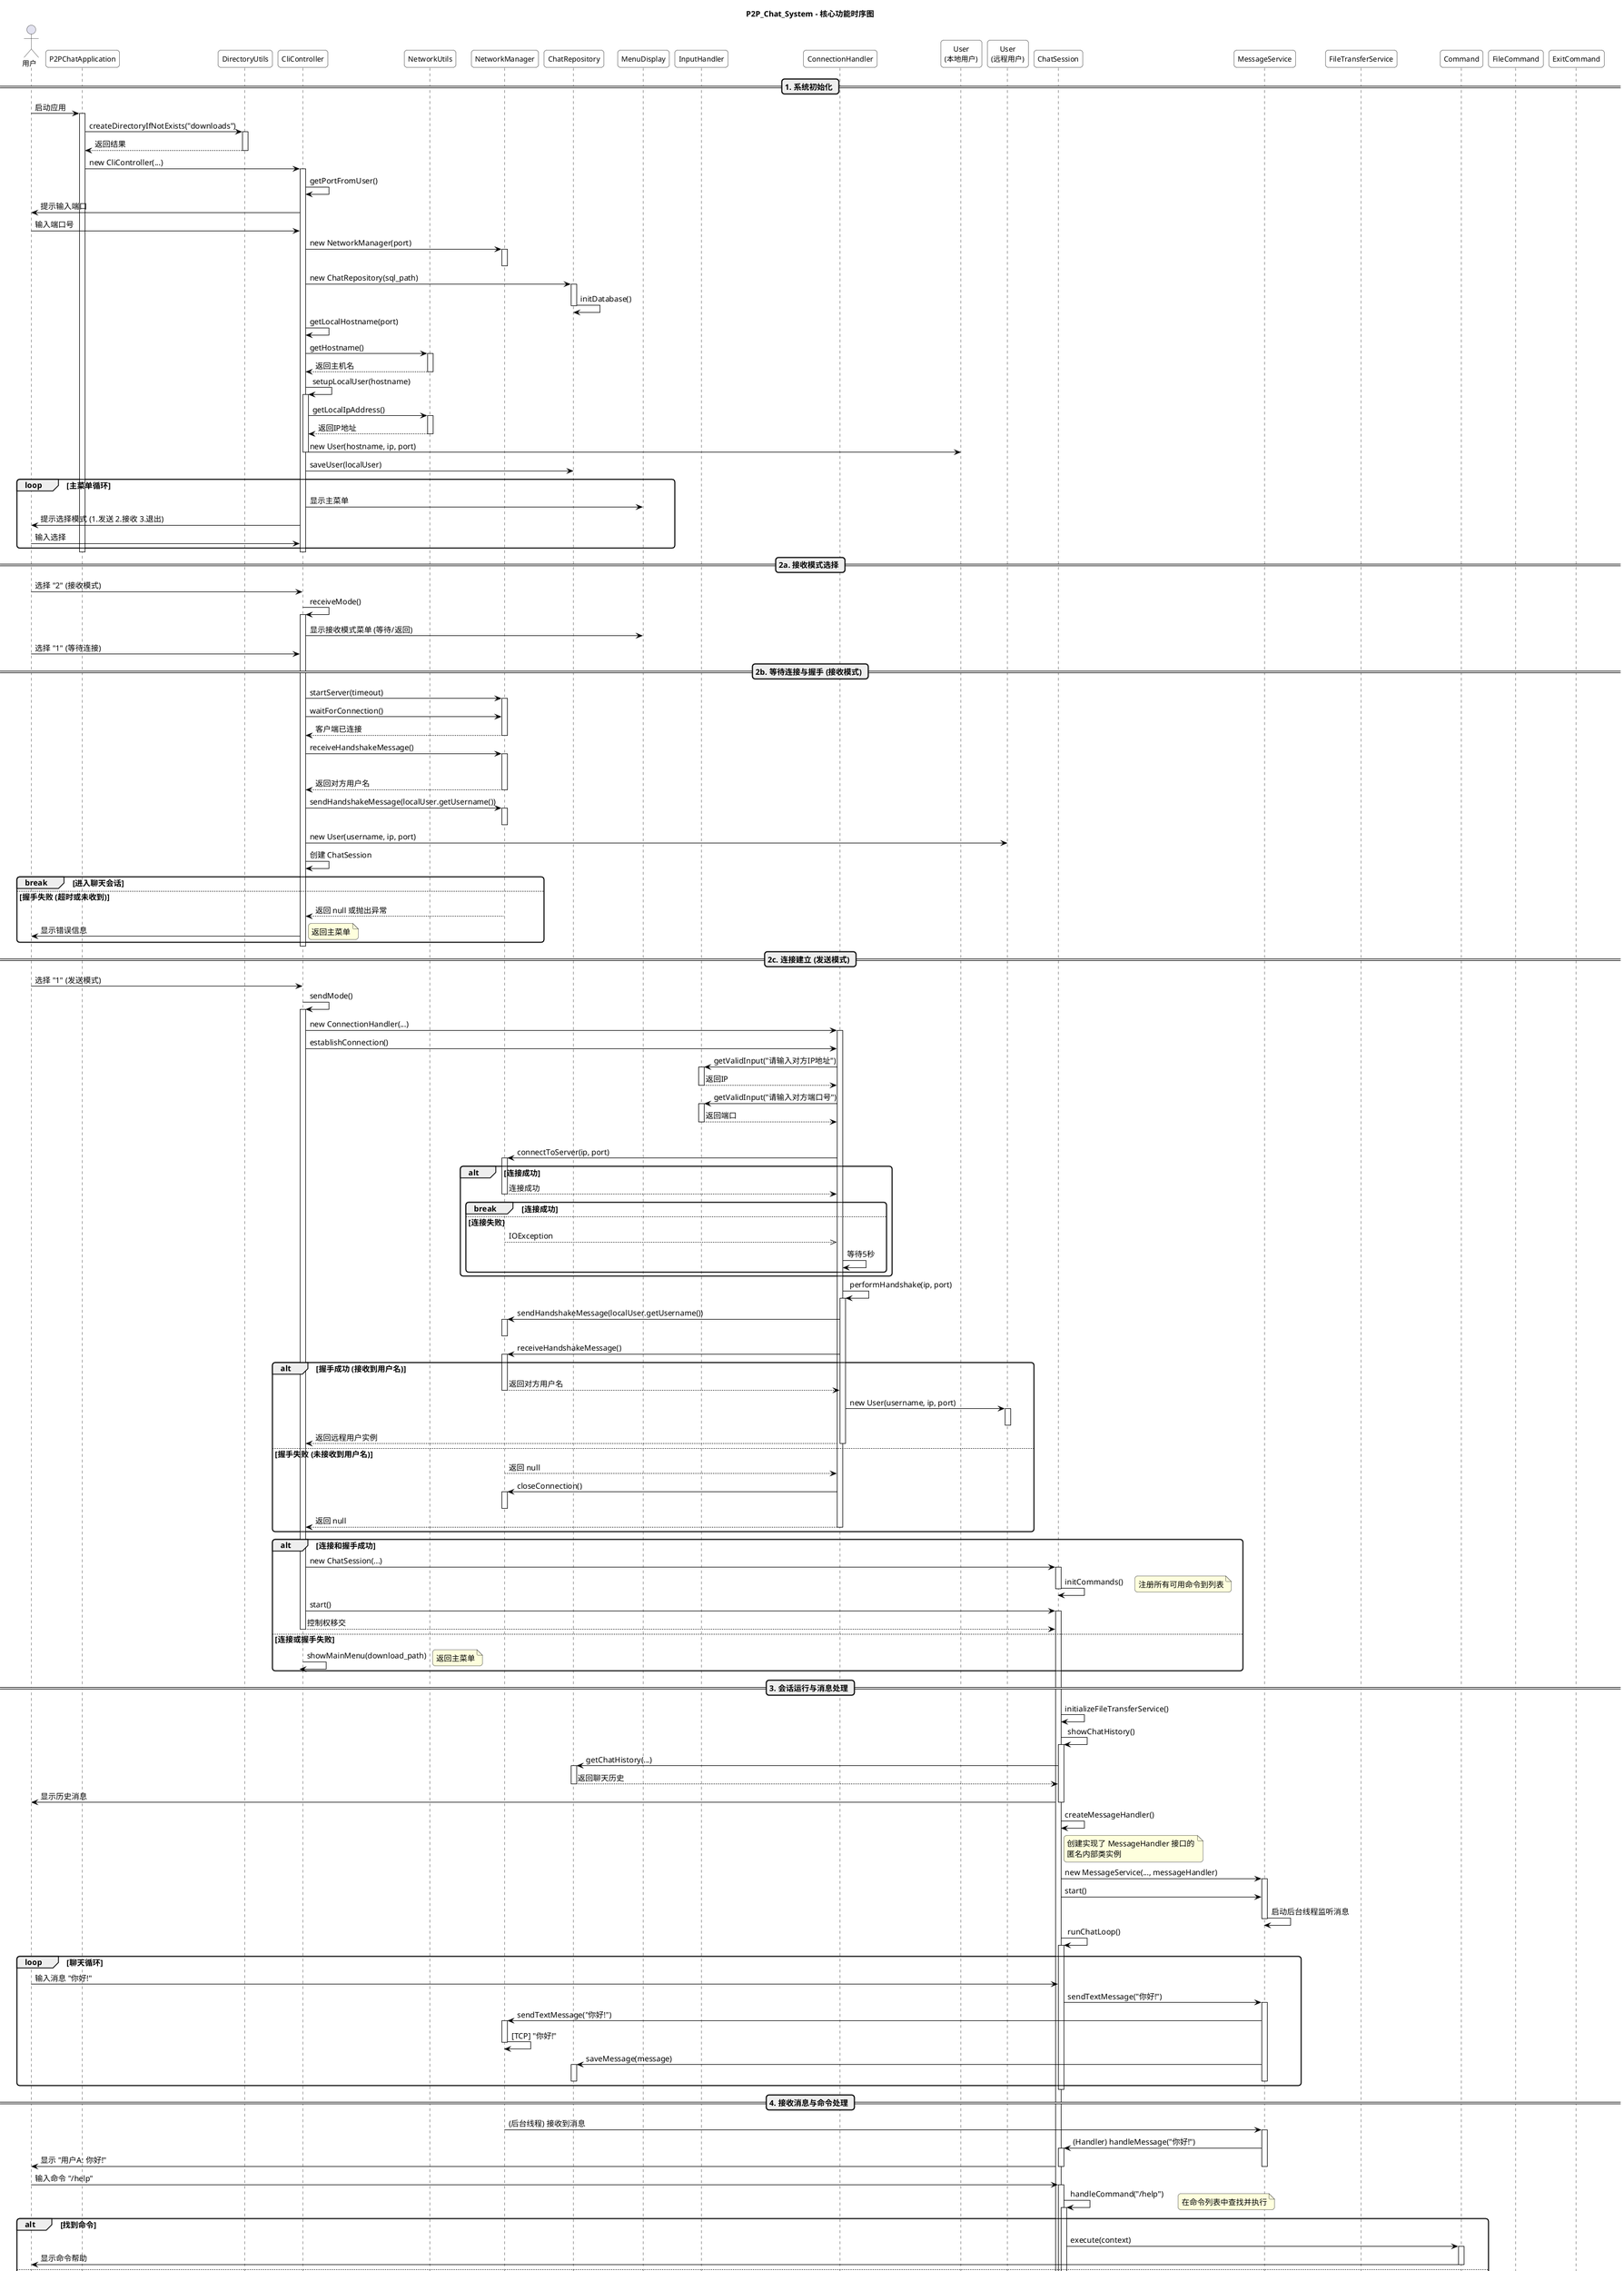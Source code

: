 @startuml P2P聊天系统时序图

skinparam backgroundColor white
skinparam handwritten false
skinparam defaultFontName Microsoft YaHei
skinparam defaultFontSize 14
skinparam roundCorner 10
skinparam shadowing false

skinparam sequence {
  ArrowColor #000000
  LifeLineBorderColor #000000
  LifeLineBackgroundColor #FFFFFF
  ParticipantBorderColor #000000
  ParticipantBackgroundColor #FFFFFF
  ParticipantFontSize 13
  ActorFontSize 13
}

title P2P_Chat_System - 核心功能时序图

' 参与者定义
actor 用户 as User
participant "P2PChatApplication" as Main
participant "DirectoryUtils" as DirUtils
participant "CliController" as Controller
participant "NetworkUtils" as NetUtils
participant "NetworkManager" as NetMan
participant "ChatRepository" as ChatRepo
participant "MenuDisplay" as Menu
participant "InputHandler" as Input
participant "ConnectionHandler" as ConnHandler
participant "User\n(本地用户)" as LocalUser
participant "User\n(远程用户)" as RemoteUser
participant "ChatSession" as Session
participant "MessageService" as MsgService
participant "FileTransferService" as FileService
participant "Command"

== 1. 系统初始化 ==
User -> Main: 启动应用
activate Main
Main -> DirUtils: createDirectoryIfNotExists("downloads")
activate DirUtils
DirUtils --> Main: 返回结果
deactivate DirUtils

Main -> Controller: new CliController(...)
activate Controller
Controller -> Controller: getPortFromUser()
Controller -> User: 提示输入端口
User -> Controller: 输入端口号

Controller -> NetMan: new NetworkManager(port)
activate NetMan
deactivate NetMan

Controller -> ChatRepo: new ChatRepository(sql_path)
activate ChatRepo
ChatRepo -> ChatRepo: initDatabase()
deactivate ChatRepo

Controller -> Controller: getLocalHostname(port)
Controller -> NetUtils: getHostname()
activate NetUtils
NetUtils --> Controller: 返回主机名
deactivate NetUtils

Controller -> Controller: setupLocalUser(hostname)
activate Controller
Controller -> NetUtils: getLocalIpAddress()
activate NetUtils
NetUtils --> Controller: 返回IP地址
deactivate NetUtils
Controller -> LocalUser: new User(hostname, ip, port)
deactivate Controller

Controller -> ChatRepo: saveUser(localUser)

loop 主菜单循环
    Controller -> Menu: 显示主菜单
    Controller -> User: 提示选择模式 (1.发送 2.接收 3.退出)
    User -> Controller: 输入选择
end
deactivate Controller
deactivate Main

== 2a. 接收模式选择 ==
activate Controller
User -> Controller: 选择 "2" (接收模式)
Controller -> Controller: receiveMode()
activate Controller
Controller -> Menu: 显示接收模式菜单 (等待/返回)
User -> Controller: 选择 "1" (等待连接)

== 2b. 等待连接与握手 (接收模式) ==
Controller -> NetMan: startServer(timeout)
activate NetMan
Controller -> NetMan: waitForConnection()
NetMan --> Controller: 客户端已连接
deactivate NetMan

Controller -> NetMan: receiveHandshakeMessage()
activate NetMan
alt 握手成功 (接收到用户名)
    NetMan --> Controller: 返回对方用户名
    deactivate NetMan
    Controller -> NetMan: sendHandshakeMessage(localUser.getUsername())
    activate NetMan
    deactivate NetMan
    Controller -> RemoteUser: new User(username, ip, port)
    Controller -> Controller: 创建 ChatSession
    break 进入聊天会话
else 握手失败 (超时或未收到)
    NetMan --> Controller: 返回 null 或抛出异常
    deactivate NetMan
    Controller -> User: 显示错误信息
    note right: 返回主菜单
end
deactivate Controller
deactivate Controller


== 2c. 连接建立 (发送模式) ==
activate Controller
User -> Controller: 选择 "1" (发送模式)
Controller -> Controller: sendMode()
activate Controller
Controller -> ConnHandler: new ConnectionHandler(...)
activate ConnHandler
Controller -> ConnHandler: establishConnection()

ConnHandler -> Input: getValidInput("请输入对方IP地址")
activate Input
Input --> ConnHandler: 返回IP
deactivate Input

ConnHandler -> Input: getValidInput("请输入对方端口号")
activate Input
Input --> ConnHandler: 返回端口
deactivate Input

loop 尝试连接 (最多3次)
    ConnHandler -> NetMan: connectToServer(ip, port)
    activate NetMan
    alt 连接成功
        NetMan --> ConnHandler: 连接成功
        deactivate NetMan
        break 连接成功
    else 连接失败
        NetMan -->> ConnHandler: IOException
        deactivate NetMan
        ConnHandler -> ConnHandler: 等待5秒
    end
end

ConnHandler -> ConnHandler: performHandshake(ip, port)
activate ConnHandler
ConnHandler -> NetMan: sendHandshakeMessage(localUser.getUsername())
activate NetMan
deactivate NetMan
ConnHandler -> NetMan: receiveHandshakeMessage()
activate NetMan
alt 握手成功 (接收到用户名)
    NetMan --> ConnHandler: 返回对方用户名
    deactivate NetMan
    ConnHandler -> RemoteUser: new User(username, ip, port)
    activate RemoteUser
    deactivate RemoteUser
    ConnHandler --> Controller: 返回远程用户实例
    deactivate ConnHandler
else 握手失败 (未接收到用户名)
    NetMan --> ConnHandler: 返回 null
    deactivate NetMan
    ConnHandler -> NetMan: closeConnection()
    activate NetMan
    deactivate NetMan
    ConnHandler --> Controller: 返回 null
    deactivate ConnHandler
end
deactivate ConnHandler

alt 连接和握手成功
    Controller -> Session: new ChatSession(...)
    activate Session
    Session -> Session: initCommands()
    note right: 注册所有可用命令到列表
    deactivate Session
    Controller -> Session: start()
    activate Session
    Controller --> Session: 控制权移交
deactivate Controller
else 连接或握手失败
    Controller -> Controller: showMainMenu(download_path)
    note right: 返回主菜单
deactivate Controller
end


== 3. 会话运行与消息处理 ==
activate Session
Session -> Session: initializeFileTransferService()

Session -> Session: showChatHistory()
activate Session
Session -> ChatRepo: getChatHistory(...)
activate ChatRepo
ChatRepo --> Session: 返回聊天历史
deactivate ChatRepo
Session -> User: 显示历史消息
deactivate Session

Session -> Session: createMessageHandler()
note right of Session
  创建实现了 MessageHandler 接口的
  匿名内部类实例
end note
Session -> MsgService: new MessageService(..., messageHandler)
activate MsgService

Session -> MsgService: start()
MsgService -> MsgService: 启动后台线程监听消息
deactivate MsgService

Session -> Session: runChatLoop()
activate Session
loop 聊天循环
    User -> Session: 输入消息 "你好!"
    Session -> MsgService: sendTextMessage("你好!")
    activate MsgService
    MsgService -> NetMan: sendTextMessage("你好!")
    activate NetMan
    NetMan -> NetMan: [TCP] "你好!"
    deactivate NetMan
    MsgService -> ChatRepo: saveMessage(message)
    activate ChatRepo
    deactivate ChatRepo
    deactivate MsgService
end
deactivate Session


== 4. 接收消息与命令处理 ==
NetMan -> MsgService: (后台线程) 接收到消息
activate MsgService
MsgService -> Session: (Handler) handleMessage("你好!")
activate Session
Session -> User: 显示 "用户A: 你好!"
deactivate Session
deactivate MsgService

User -> Session: 输入命令 "/help"
activate Session
Session -> Session: handleCommand("/help")
activate Session
note right: 在命令列表中查找并执行
alt 找到命令
    Session -> Command: execute(context)
    activate Command
    Command -> User: 显示命令帮助
    deactivate Command
else 未找到命令
    Session -> User: 显示 "未知命令"
end
deactivate Session
deactivate Session


== 5. 文件传输流程 ==
User -> Session: 输入命令 "/file /path/to/myfile.txt"
activate Session
Session -> Session: handleCommand("/file ...")
activate Session
Session -> FileCommand: execute(context)
note right of Session
  此处特指 FileCommand
end note
activate FileCommand
FileCommand -> FileService: sendFile("/path/to/myfile.txt")
activate FileService

FileService -> NetMan: sendTextMessage("FILE:myfile.txt")
activate NetMan
deactivate NetMan

FileService -> FileService: 读取文件并创建FileInfo
FileService -> NetMan: sendFile(fileInfo)
activate NetMan
deactivate NetMan

FileService -> ChatRepo: saveMessage(message)

FileService --> FileCommand: 返回成功
deactivate FileService
deactivate FileCommand
deactivate Session


' 文件接收流程
NetMan -> MsgService: (后台线程) 接收到消息 "FILE:myfile.txt"
activate MsgService
MsgService -> Session: (Handler) handleMessage("FILE:...")
activate Session
Session -> Session: handleFileReceive()
activate Session

Session -> FileService: receiveFile()
activate FileService
FileService -> NetMan: receiveFile()
activate NetMan
NetMan --> FileService: 返回FileInfo对象
deactivate NetMan
FileService -> FileService: 写入文件数据
FileService -> ChatRepo: saveMessage(message)
FileService --> Session: 返回文件路径
deactivate FileService

Session -> User: 显示 "文件接收成功"
deactivate Session
deactivate Session
deactivate MsgService


== 6. 会话结束 (用户发起) ==
User -> Session: 输入命令 "/exit"
activate Session
Session -> Session: handleCommand("/exit")
activate Session
Session -> ExitCommand: execute(context)
note right of Session
  此处特指 ExitCommand
end note
activate ExitCommand
ExitCommand --> Session: 返回 false
deactivate ExitCommand
deactivate Session

note right of Session
  runChatLoop 循环因返回 false 而终止,
  进入 start() 方法的 finally 块
end note

Session -> Session: shutdownChat(false)
activate Session
Session -> MsgService: stop()
deactivate Session

note right of Session
  连接资源由更高层级的
  CliController 在会话结束后管理和关闭
end note


== 7. 会话结束 (对方发起) ==
NetMan -> MsgService: (后台线程) 接收到 "CHAT_CLOSE_NOTIFY"
activate MsgService
MsgService -> Session: (Handler) handleMessage("CHAT_CLOSE_NOTIFY")
activate Session
Session -> Session: shutdownChat(false)
activate Session
Session -> MsgService: stop()
deactivate Session
Session -> User: 显示 "对方已退出聊天"
deactivate Session
deactivate MsgService

@enduml 